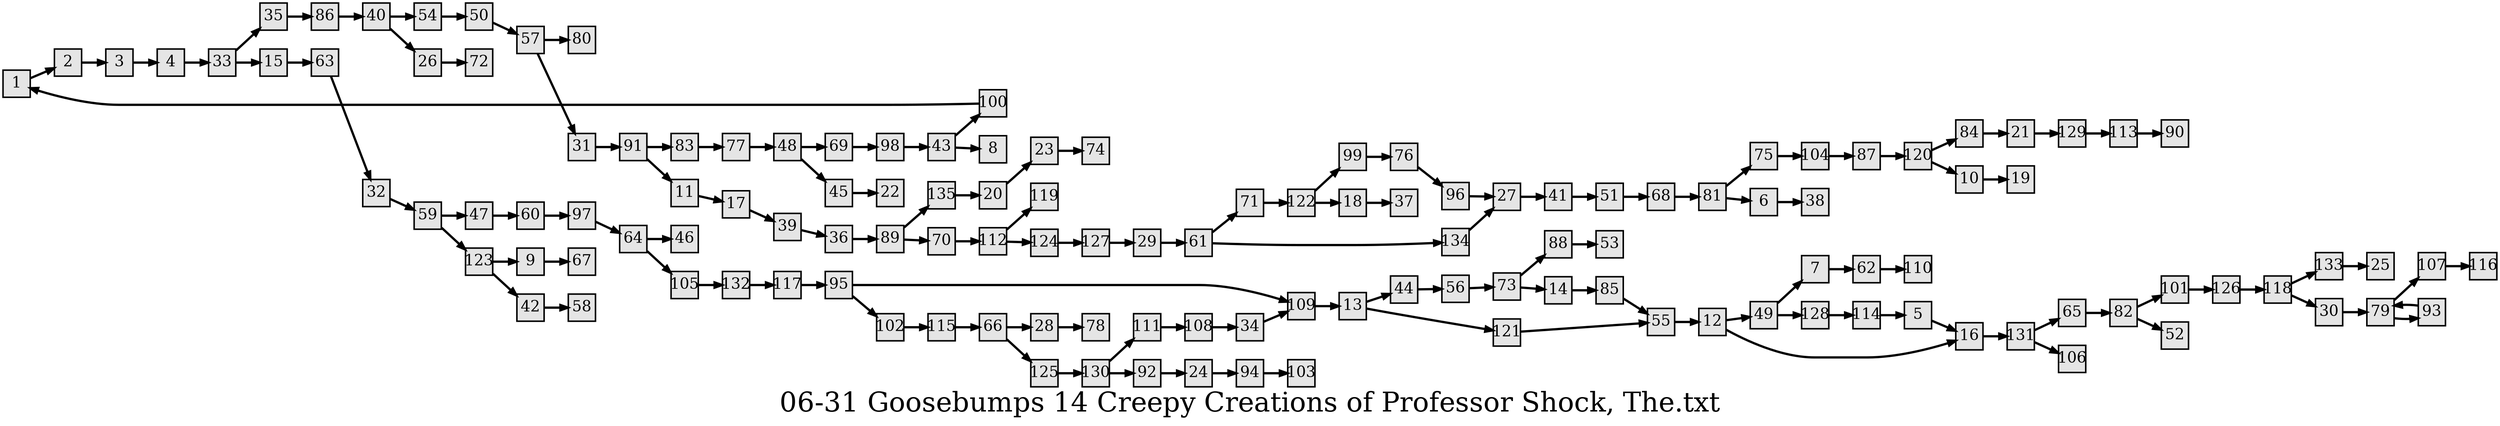 digraph g{
  graph [ label="06-31 Goosebumps 14 Creepy Creations of Professor Shock, The.txt" rankdir=LR, ordering=out, fontsize=36, nodesep="0.35", ranksep="0.45"];
  node  [shape=rect, penwidth=2, fontsize=20, style=filled, fillcolor=grey90, margin="0,0", labelfloat=true, regular=true, fixedsize=true];
  edge  [labelfloat=true, penwidth=3, fontsize=12];

  1 -> 2;
  2 -> 3;
  3 -> 4;
  4 -> 33;
  5 -> 16;
  6 -> 38;
  7 -> 62;
  9 -> 67;
  10 -> 19;
  11 -> 17;
  12 -> 49;
  12 -> 16;
  13 -> 44;
  13 -> 121;
  14 -> 85;
  15 -> 63;
  16 -> 131;
  17 -> 39;
  18 -> 37;
  20 -> 23;
  21 -> 129;
  23 -> 74;
  24 -> 94;
  26 -> 72;
  27 -> 41;
  28 -> 78;
  29 -> 61;
  30 -> 79;
  31 -> 91;
  32 -> 59;
  33 -> 35;
  33 -> 15;
  34 -> 109;
  35 -> 86;
  36 -> 89;
  39 -> 36;
  40 -> 54;
  40 -> 26;
  41 -> 51;
  42 -> 58;
  43 -> 100;
  43 -> 8;
  44 -> 56;
  45 -> 22;
  47 -> 60;
  48 -> 69;
  48 -> 45;
  49 -> 7;
  49 -> 128;
  50 -> 57;
  51 -> 68;
  54 -> 50;
  55 -> 12;
  56 -> 73;
  57 -> 80;
  57 -> 31;
  59 -> 47;
  59 -> 123;
  60 -> 97;
  61 -> 71;
  61 -> 134;
  62 -> 110;
  63 -> 32;
  64 -> 105;
  64 -> 46;
  65 -> 82;
  66 -> 28;
  66 -> 125;
  68 -> 81;
  69 -> 98;
  70 -> 112;
  71 -> 122;
  73 -> 88;
  73 -> 14;
  75 -> 104;
  76 -> 96;
  77 -> 48;
  79 -> 107;
  79 -> 93;
  81 -> 75;
  81 -> 6;
  82 -> 101;
  82 -> 52;
  83 -> 77;
  84 -> 21;
  85 -> 55;
  86 -> 40;
  87 -> 120;
  88 -> 53;
  89 -> 135;
  89 -> 70;
  91 -> 83;
  91 -> 11;
  92 -> 24;
  93 -> 79;
  94 -> 103;
  95 -> 109;
  95 -> 102;
  96 -> 27;
  97 -> 64;
  98 -> 43;
  99 -> 76;
  100 -> 1;
  101 -> 126;
  102 -> 115;
  104 -> 87;
  105 -> 132;
  107 -> 116;
  108 -> 34;
  109 -> 13;
  111 -> 108;
  112 -> 119;
  112 -> 124;
  113 -> 90;
  114 -> 5;
  115 -> 66;
  117 -> 95;
  118 -> 133;
  118 -> 30;
  120 -> 84;
  120 -> 10;
  121 -> 55;
  122 -> 99;
  122 -> 18;
  123 -> 9;
  123 -> 42;
  124 -> 127;
  125 -> 130;
  126 -> 118;
  127 -> 29;
  128 -> 114;
  129 -> 113;
  130 -> 111;
  130 -> 92;
  131 -> 65;
  131 -> 106;
  132 -> 117;
  133 -> 25;
  134 -> 27;
  135 -> 20;
}

